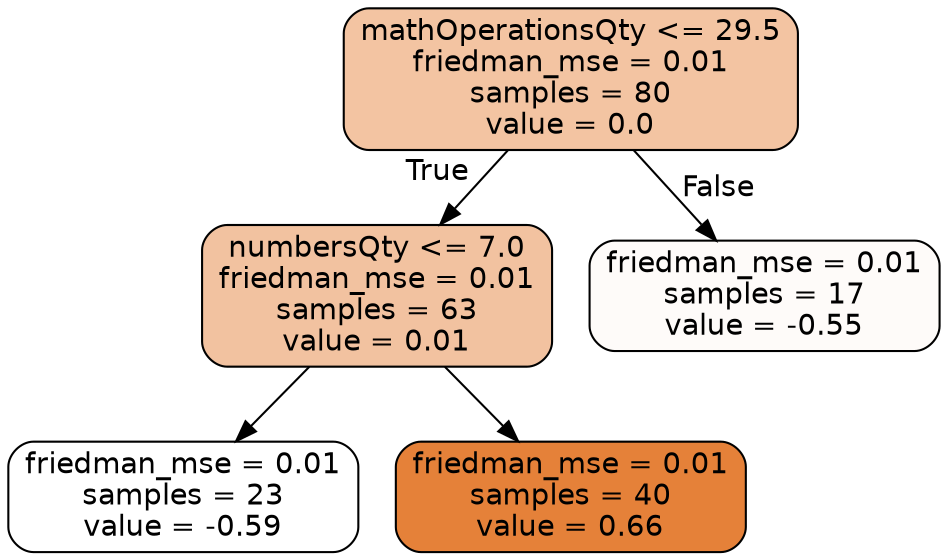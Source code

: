 digraph Tree {
node [shape=box, style="filled, rounded", color="black", fontname="helvetica"] ;
edge [fontname="helvetica"] ;
0 [label="mathOperationsQty <= 29.5\nfriedman_mse = 0.01\nsamples = 80\nvalue = 0.0", fillcolor="#f3c4a2"] ;
1 [label="numbersQty <= 7.0\nfriedman_mse = 0.01\nsamples = 63\nvalue = 0.01", fillcolor="#f2c2a0"] ;
0 -> 1 [labeldistance=2.5, labelangle=45, headlabel="True"] ;
3 [label="friedman_mse = 0.01\nsamples = 23\nvalue = -0.59", fillcolor="#ffffff"] ;
1 -> 3 ;
4 [label="friedman_mse = 0.01\nsamples = 40\nvalue = 0.66", fillcolor="#e58139"] ;
1 -> 4 ;
2 [label="friedman_mse = 0.01\nsamples = 17\nvalue = -0.55", fillcolor="#fefbf9"] ;
0 -> 2 [labeldistance=2.5, labelangle=-45, headlabel="False"] ;
}